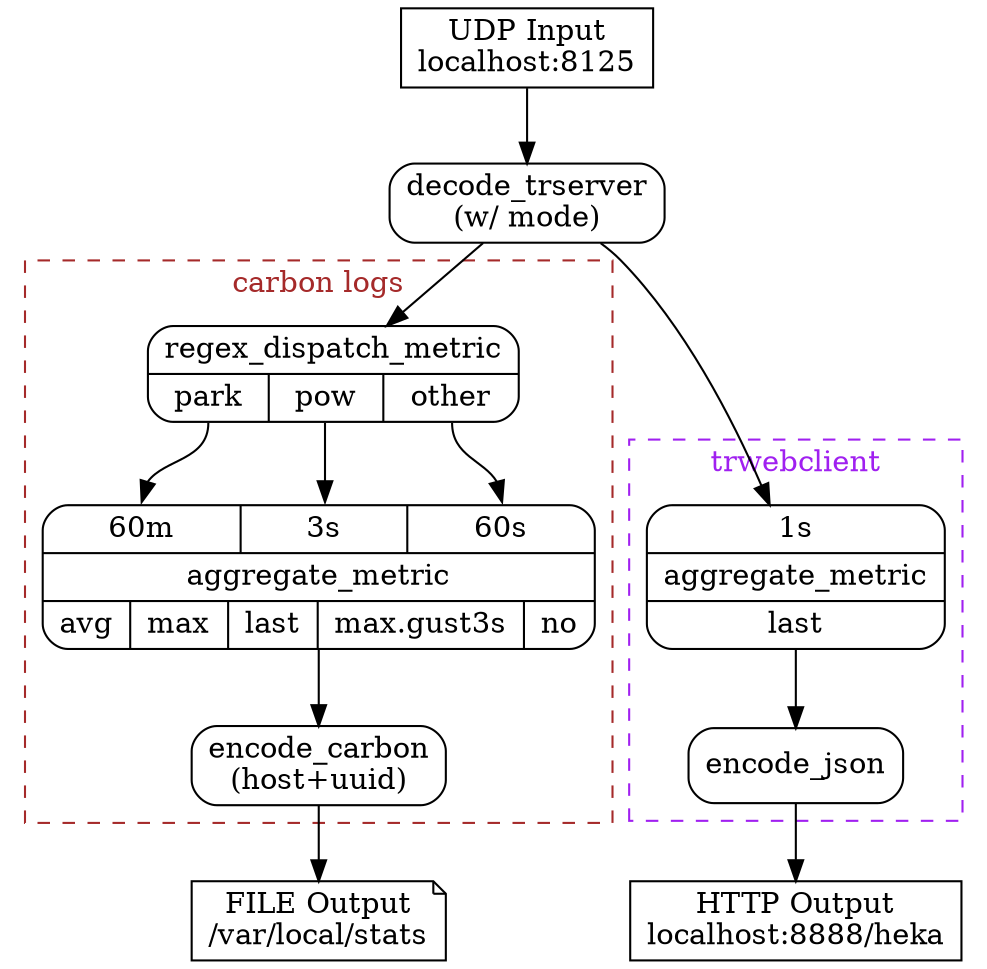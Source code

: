 digraph G {
	//rankdir="LR"
	node[shape=record,style=rounded]

	trserver[label="decode_trserver\n(w/ mode)"]

	subgraph cluster_carbonlogs{
		label="carbon logs"
		color=brown
		fontcolor=brown
		style=dashed
		node[group=carb]

		dispatch[label="{regex_dispatch_metric|{<park>park|<pow>pow|<other>other}}"]
		agg[label="{{<park>60m|<pow>3s|<other>60s}|aggregate_metric|{avg|max|last|max.gust3s|no}}"]
		carbon[label="encode_carbon\n(host+uuid)"]

		dispatch:park->agg:park
		dispatch:pow->agg:pow
		dispatch:other->agg:other
		agg->carbon
	}

	subgraph cluster_trwebclient{
		label="trwebclient"
		color=purple
		fontcolor=purple
		style=dashed
		node[group=trw]

		agg_trw[label="{{1s}|aggregate_metric|{last}}"]
		json[label="encode_json"]

		agg_trw->json
	}

	node[shape=box,style=solid]
	inudp[label="UDP Input\nlocalhost:8125"]
	outfile[label="FILE Output\n/var/local/stats",shape=note,group=carb]
	outhttp[label="HTTP Output\nlocalhost:8888/heka",group=trw]
	{rank=same;outfile;outhttp}

	inudp->trserver
	trserver->dispatch
	trserver->agg_trw
	carbon->outfile
	json->outhttp
}

